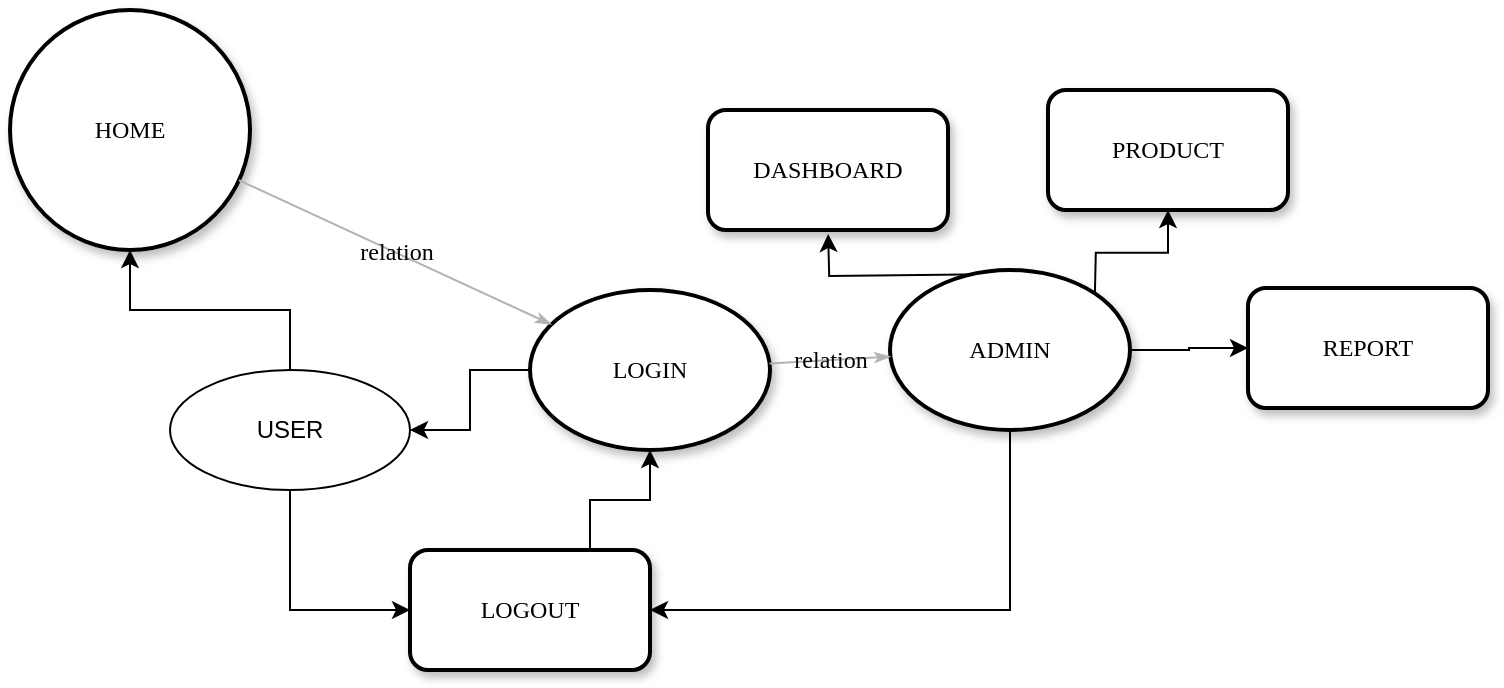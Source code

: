 <mxfile version="18.1.2" type="github">
  <diagram name="Page-1" id="ad52d381-51e7-2e0d-a935-2d0ddd2fd229">
    <mxGraphModel dx="1157" dy="613" grid="1" gridSize="10" guides="1" tooltips="1" connect="1" arrows="1" fold="1" page="1" pageScale="1" pageWidth="1100" pageHeight="850" background="none" math="0" shadow="0">
      <root>
        <mxCell id="0" />
        <mxCell id="1" parent="0" />
        <mxCell id="2c924340bb9dbf6c-4" value="HOME" style="ellipse;whiteSpace=wrap;html=1;rounded=1;shadow=1;comic=0;labelBackgroundColor=none;strokeWidth=2;fontFamily=Verdana;fontSize=12;align=center;" parent="1" vertex="1">
          <mxGeometry x="201" y="290" width="120" height="120" as="geometry" />
        </mxCell>
        <mxCell id="RAHETzhSfF-VMt_0s7b0-4" style="edgeStyle=orthogonalEdgeStyle;rounded=0;orthogonalLoop=1;jettySize=auto;html=1;exitX=0;exitY=0.5;exitDx=0;exitDy=0;entryX=1;entryY=0.5;entryDx=0;entryDy=0;" edge="1" parent="1" source="2c924340bb9dbf6c-5" target="RAHETzhSfF-VMt_0s7b0-3">
          <mxGeometry relative="1" as="geometry" />
        </mxCell>
        <mxCell id="2c924340bb9dbf6c-5" value="LOGIN" style="ellipse;whiteSpace=wrap;html=1;rounded=1;shadow=1;comic=0;labelBackgroundColor=none;strokeWidth=2;fontFamily=Verdana;fontSize=12;align=center;" parent="1" vertex="1">
          <mxGeometry x="461" y="430" width="120" height="80" as="geometry" />
        </mxCell>
        <mxCell id="RAHETzhSfF-VMt_0s7b0-10" style="edgeStyle=orthogonalEdgeStyle;rounded=0;orthogonalLoop=1;jettySize=auto;html=1;exitX=0.5;exitY=1;exitDx=0;exitDy=0;entryX=1;entryY=0.5;entryDx=0;entryDy=0;" edge="1" parent="1" source="2c924340bb9dbf6c-6" target="2c924340bb9dbf6c-51">
          <mxGeometry relative="1" as="geometry">
            <mxPoint x="700.667" y="610" as="targetPoint" />
          </mxGeometry>
        </mxCell>
        <mxCell id="RAHETzhSfF-VMt_0s7b0-18" value="" style="edgeStyle=orthogonalEdgeStyle;rounded=0;orthogonalLoop=1;jettySize=auto;html=1;" edge="1" parent="1">
          <mxGeometry relative="1" as="geometry">
            <mxPoint x="701" y="422" as="sourcePoint" />
            <mxPoint x="610.067" y="402" as="targetPoint" />
          </mxGeometry>
        </mxCell>
        <mxCell id="RAHETzhSfF-VMt_0s7b0-21" style="edgeStyle=orthogonalEdgeStyle;rounded=0;orthogonalLoop=1;jettySize=auto;html=1;exitX=1;exitY=0;exitDx=0;exitDy=0;entryX=0.5;entryY=1;entryDx=0;entryDy=0;" edge="1" parent="1" target="RAHETzhSfF-VMt_0s7b0-19">
          <mxGeometry relative="1" as="geometry">
            <mxPoint x="743.426" y="432.716" as="sourcePoint" />
            <mxPoint x="768.96" y="393.34" as="targetPoint" />
          </mxGeometry>
        </mxCell>
        <mxCell id="RAHETzhSfF-VMt_0s7b0-24" style="edgeStyle=orthogonalEdgeStyle;rounded=0;orthogonalLoop=1;jettySize=auto;html=1;exitX=1;exitY=0.5;exitDx=0;exitDy=0;entryX=0;entryY=0.5;entryDx=0;entryDy=0;" edge="1" parent="1" source="2c924340bb9dbf6c-6" target="RAHETzhSfF-VMt_0s7b0-22">
          <mxGeometry relative="1" as="geometry" />
        </mxCell>
        <mxCell id="2c924340bb9dbf6c-6" value="&lt;span&gt;ADMIN&lt;/span&gt;" style="ellipse;whiteSpace=wrap;html=1;rounded=1;shadow=1;comic=0;labelBackgroundColor=none;strokeWidth=2;fontFamily=Verdana;fontSize=12;align=center;" parent="1" vertex="1">
          <mxGeometry x="641" y="420" width="120" height="80" as="geometry" />
        </mxCell>
        <mxCell id="2c924340bb9dbf6c-33" value="relation" style="edgeStyle=none;rounded=1;html=1;labelBackgroundColor=none;startArrow=none;startFill=0;startSize=5;endArrow=classicThin;endFill=1;endSize=5;jettySize=auto;orthogonalLoop=1;strokeColor=#B3B3B3;strokeWidth=1;fontFamily=Verdana;fontSize=12" parent="1" source="2c924340bb9dbf6c-4" target="2c924340bb9dbf6c-5" edge="1">
          <mxGeometry relative="1" as="geometry" />
        </mxCell>
        <mxCell id="2c924340bb9dbf6c-36" value="relation" style="edgeStyle=none;rounded=1;html=1;labelBackgroundColor=none;startArrow=none;startFill=0;startSize=5;endArrow=classicThin;endFill=1;endSize=5;jettySize=auto;orthogonalLoop=1;strokeColor=#B3B3B3;strokeWidth=1;fontFamily=Verdana;fontSize=12" parent="1" source="2c924340bb9dbf6c-5" target="2c924340bb9dbf6c-6" edge="1">
          <mxGeometry relative="1" as="geometry" />
        </mxCell>
        <mxCell id="RAHETzhSfF-VMt_0s7b0-11" style="edgeStyle=orthogonalEdgeStyle;rounded=0;orthogonalLoop=1;jettySize=auto;html=1;exitX=0.75;exitY=0;exitDx=0;exitDy=0;entryX=0.5;entryY=1;entryDx=0;entryDy=0;" edge="1" parent="1" source="2c924340bb9dbf6c-51" target="2c924340bb9dbf6c-5">
          <mxGeometry relative="1" as="geometry" />
        </mxCell>
        <mxCell id="2c924340bb9dbf6c-51" value="LOGOUT" style="rounded=1;whiteSpace=wrap;html=1;shadow=1;comic=0;labelBackgroundColor=none;strokeWidth=2;fontFamily=Verdana;fontSize=12;align=center;" parent="1" vertex="1">
          <mxGeometry x="401" y="560" width="120" height="60" as="geometry" />
        </mxCell>
        <mxCell id="RAHETzhSfF-VMt_0s7b0-12" style="edgeStyle=orthogonalEdgeStyle;rounded=0;orthogonalLoop=1;jettySize=auto;html=1;exitX=0.5;exitY=1;exitDx=0;exitDy=0;entryX=0;entryY=0.5;entryDx=0;entryDy=0;" edge="1" parent="1" source="RAHETzhSfF-VMt_0s7b0-3" target="2c924340bb9dbf6c-51">
          <mxGeometry relative="1" as="geometry" />
        </mxCell>
        <mxCell id="RAHETzhSfF-VMt_0s7b0-25" style="edgeStyle=orthogonalEdgeStyle;rounded=0;orthogonalLoop=1;jettySize=auto;html=1;exitX=0.5;exitY=0;exitDx=0;exitDy=0;entryX=0.5;entryY=1;entryDx=0;entryDy=0;" edge="1" parent="1" source="RAHETzhSfF-VMt_0s7b0-3" target="2c924340bb9dbf6c-4">
          <mxGeometry relative="1" as="geometry" />
        </mxCell>
        <mxCell id="RAHETzhSfF-VMt_0s7b0-3" value="USER" style="ellipse;whiteSpace=wrap;html=1;" vertex="1" parent="1">
          <mxGeometry x="281" y="470" width="120" height="60" as="geometry" />
        </mxCell>
        <mxCell id="RAHETzhSfF-VMt_0s7b0-17" value="DASHBOARD" style="whiteSpace=wrap;html=1;fontFamily=Verdana;rounded=1;shadow=1;comic=0;labelBackgroundColor=none;strokeWidth=2;" vertex="1" parent="1">
          <mxGeometry x="550" y="340" width="120" height="60" as="geometry" />
        </mxCell>
        <mxCell id="RAHETzhSfF-VMt_0s7b0-19" value="PRODUCT" style="whiteSpace=wrap;html=1;fontFamily=Verdana;rounded=1;shadow=1;comic=0;labelBackgroundColor=none;strokeWidth=2;" vertex="1" parent="1">
          <mxGeometry x="720" y="330" width="120" height="60" as="geometry" />
        </mxCell>
        <mxCell id="RAHETzhSfF-VMt_0s7b0-22" value="REPORT" style="whiteSpace=wrap;html=1;fontFamily=Verdana;rounded=1;shadow=1;comic=0;labelBackgroundColor=none;strokeWidth=2;" vertex="1" parent="1">
          <mxGeometry x="820" y="429" width="120" height="60" as="geometry" />
        </mxCell>
      </root>
    </mxGraphModel>
  </diagram>
</mxfile>
